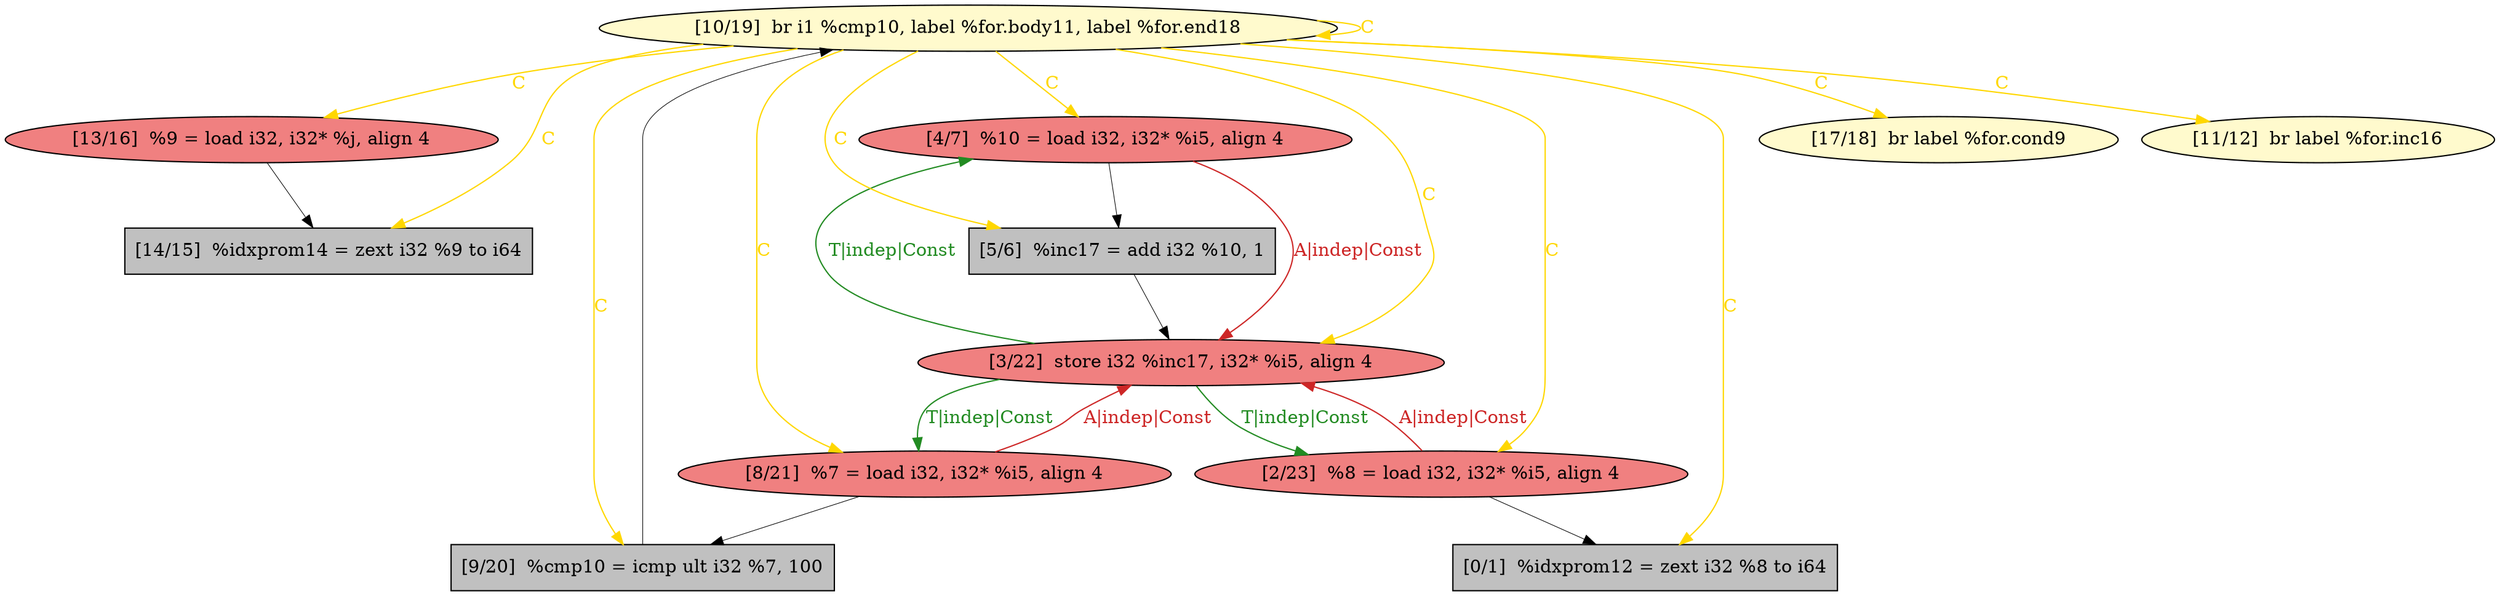 
digraph G {


node1329 [fillcolor=grey,label="[14/15]  %idxprom14 = zext i32 %9 to i64",shape=rectangle,style=filled ]
node1327 [fillcolor=grey,label="[9/20]  %cmp10 = icmp ult i32 %7, 100",shape=rectangle,style=filled ]
node1325 [fillcolor=lemonchiffon,label="[17/18]  br label %for.cond9",shape=ellipse,style=filled ]
node1326 [fillcolor=lightcoral,label="[4/7]  %10 = load i32, i32* %i5, align 4",shape=ellipse,style=filled ]
node1319 [fillcolor=lightcoral,label="[2/23]  %8 = load i32, i32* %i5, align 4",shape=ellipse,style=filled ]
node1324 [fillcolor=lightcoral,label="[3/22]  store i32 %inc17, i32* %i5, align 4",shape=ellipse,style=filled ]
node1318 [fillcolor=grey,label="[0/1]  %idxprom12 = zext i32 %8 to i64",shape=rectangle,style=filled ]
node1328 [fillcolor=grey,label="[5/6]  %inc17 = add i32 %10, 1",shape=rectangle,style=filled ]
node1323 [fillcolor=lightcoral,label="[13/16]  %9 = load i32, i32* %j, align 4",shape=ellipse,style=filled ]
node1320 [fillcolor=lemonchiffon,label="[11/12]  br label %for.inc16",shape=ellipse,style=filled ]
node1321 [fillcolor=lemonchiffon,label="[10/19]  br i1 %cmp10, label %for.body11, label %for.end18",shape=ellipse,style=filled ]
node1322 [fillcolor=lightcoral,label="[8/21]  %7 = load i32, i32* %i5, align 4",shape=ellipse,style=filled ]

node1321->node1322 [style=solid,color=gold,label="C",penwidth=1.0,fontcolor=gold ]
node1321->node1324 [style=solid,color=gold,label="C",penwidth=1.0,fontcolor=gold ]
node1326->node1328 [style=solid,color=black,label="",penwidth=0.5,fontcolor=black ]
node1324->node1322 [style=solid,color=forestgreen,label="T|indep|Const",penwidth=1.0,fontcolor=forestgreen ]
node1321->node1318 [style=solid,color=gold,label="C",penwidth=1.0,fontcolor=gold ]
node1321->node1323 [style=solid,color=gold,label="C",penwidth=1.0,fontcolor=gold ]
node1321->node1329 [style=solid,color=gold,label="C",penwidth=1.0,fontcolor=gold ]
node1321->node1328 [style=solid,color=gold,label="C",penwidth=1.0,fontcolor=gold ]
node1321->node1320 [style=solid,color=gold,label="C",penwidth=1.0,fontcolor=gold ]
node1321->node1321 [style=solid,color=gold,label="C",penwidth=1.0,fontcolor=gold ]
node1321->node1326 [style=solid,color=gold,label="C",penwidth=1.0,fontcolor=gold ]
node1321->node1319 [style=solid,color=gold,label="C",penwidth=1.0,fontcolor=gold ]
node1321->node1325 [style=solid,color=gold,label="C",penwidth=1.0,fontcolor=gold ]
node1319->node1318 [style=solid,color=black,label="",penwidth=0.5,fontcolor=black ]
node1324->node1319 [style=solid,color=forestgreen,label="T|indep|Const",penwidth=1.0,fontcolor=forestgreen ]
node1327->node1321 [style=solid,color=black,label="",penwidth=0.5,fontcolor=black ]
node1322->node1327 [style=solid,color=black,label="",penwidth=0.5,fontcolor=black ]
node1324->node1326 [style=solid,color=forestgreen,label="T|indep|Const",penwidth=1.0,fontcolor=forestgreen ]
node1328->node1324 [style=solid,color=black,label="",penwidth=0.5,fontcolor=black ]
node1322->node1324 [style=solid,color=firebrick3,label="A|indep|Const",penwidth=1.0,fontcolor=firebrick3 ]
node1323->node1329 [style=solid,color=black,label="",penwidth=0.5,fontcolor=black ]
node1319->node1324 [style=solid,color=firebrick3,label="A|indep|Const",penwidth=1.0,fontcolor=firebrick3 ]
node1321->node1327 [style=solid,color=gold,label="C",penwidth=1.0,fontcolor=gold ]
node1326->node1324 [style=solid,color=firebrick3,label="A|indep|Const",penwidth=1.0,fontcolor=firebrick3 ]


}
